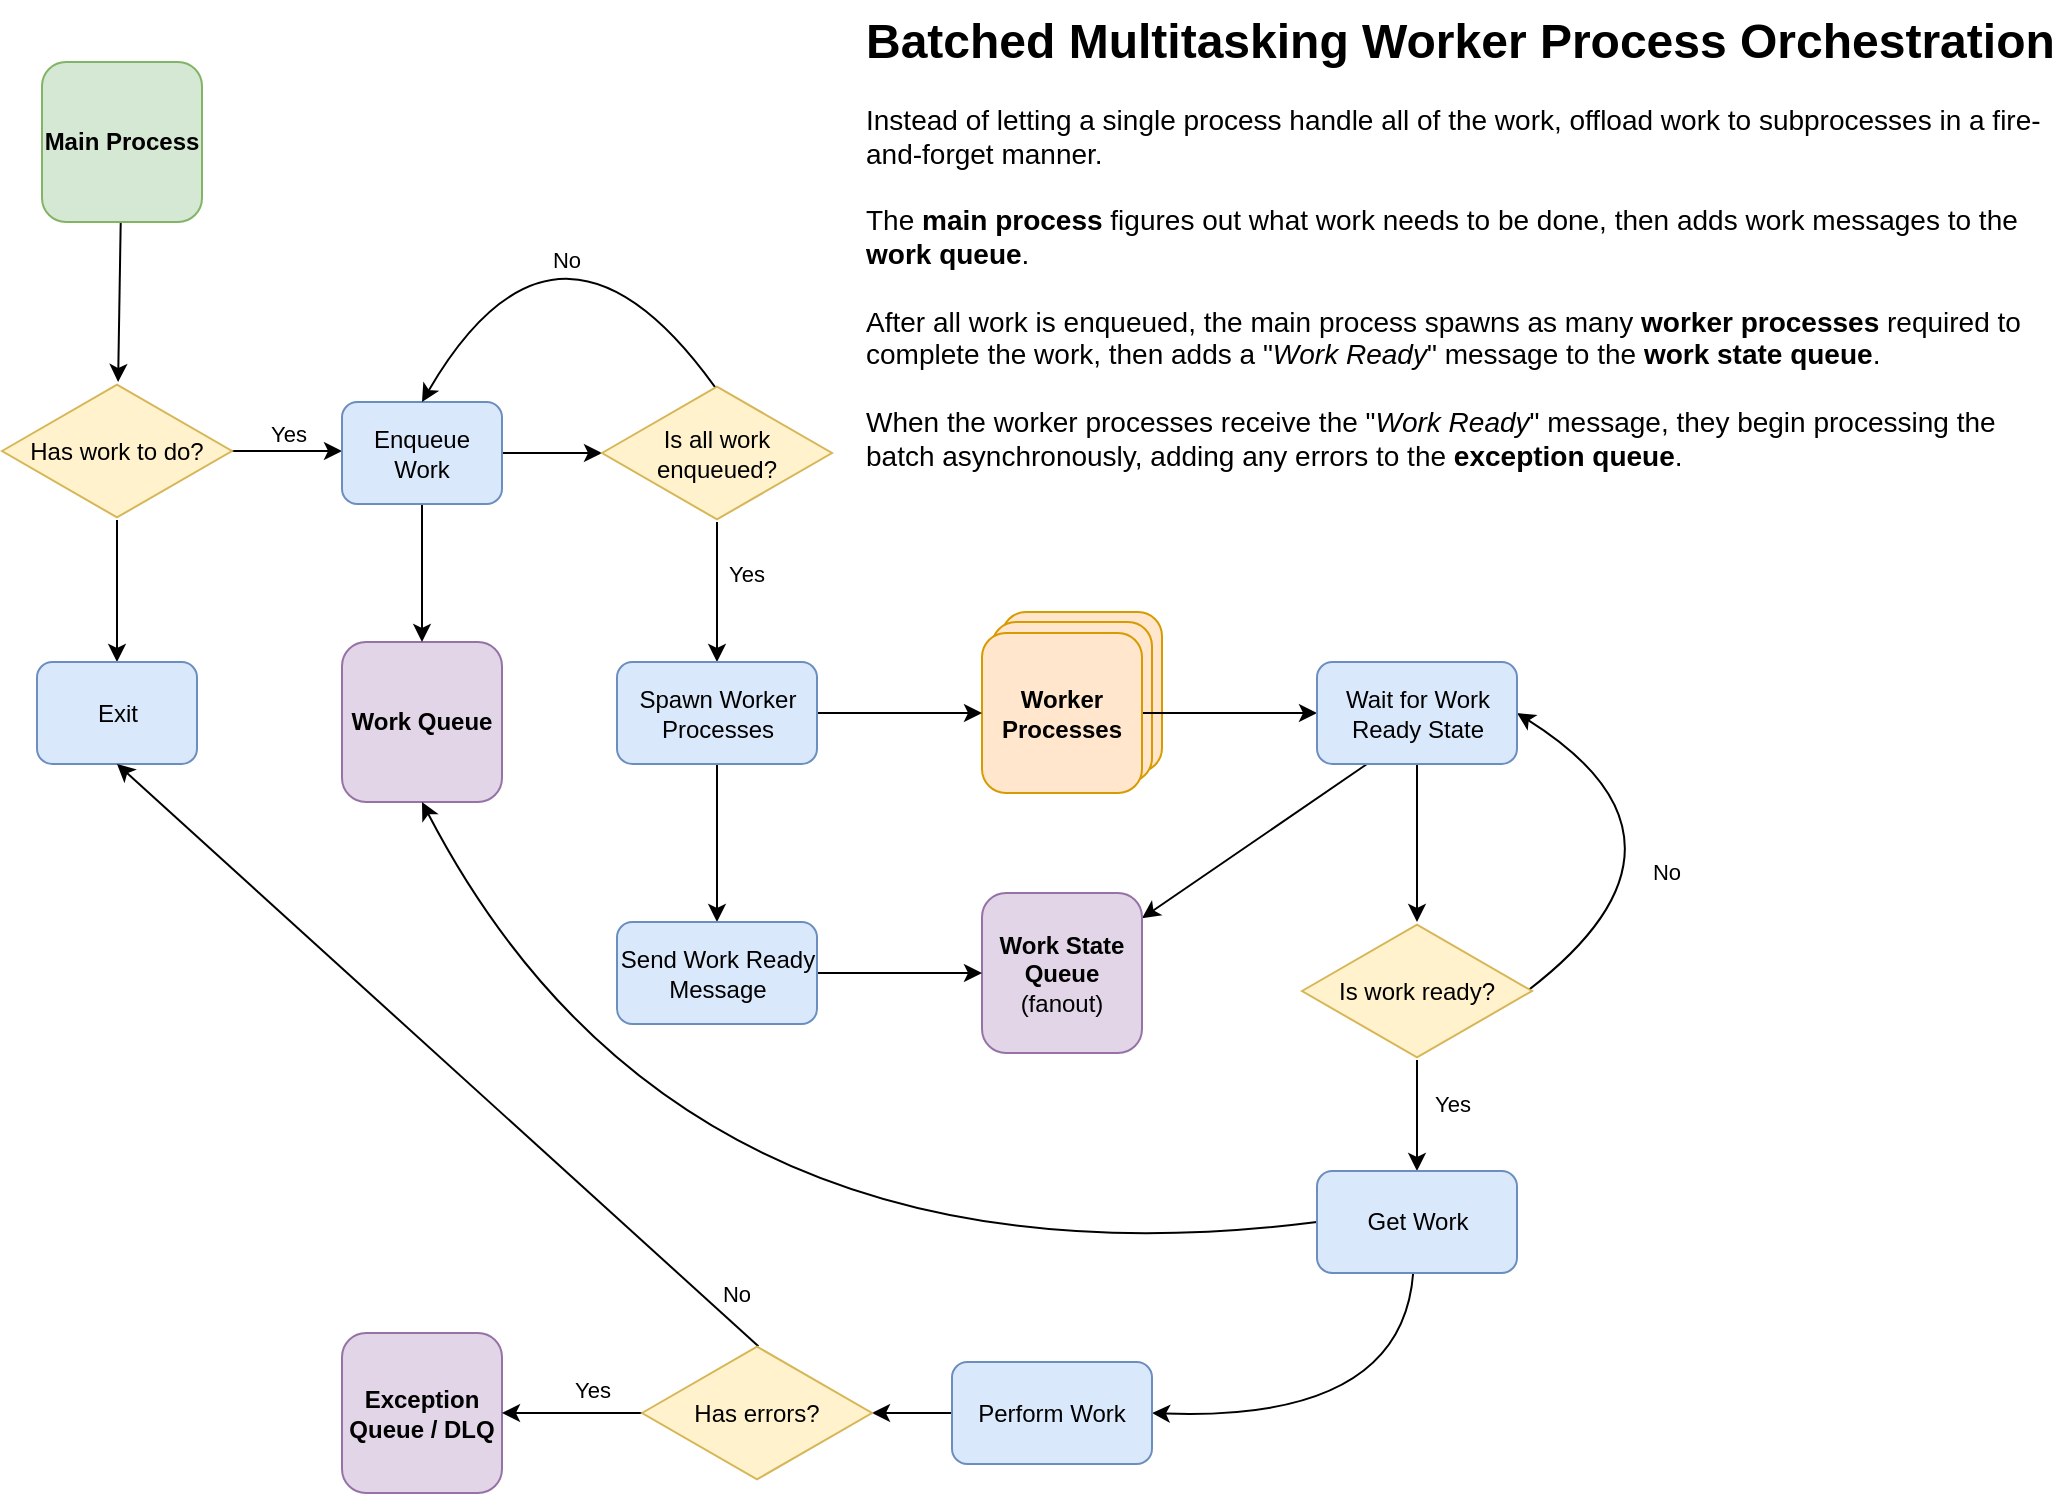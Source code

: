 <mxfile>
    <diagram id="0RVZqfd-cHSUGo0jd5cb" name="Page-1">
        <mxGraphModel dx="640" dy="474" grid="1" gridSize="10" guides="1" tooltips="1" connect="1" arrows="1" fold="1" page="1" pageScale="1" pageWidth="1100" pageHeight="850" math="0" shadow="0">
            <root>
                <mxCell id="0"/>
                <mxCell id="1" parent="0"/>
                <mxCell id="13" value="" style="edgeStyle=none;html=1;" edge="1" parent="1" source="2" target="12">
                    <mxGeometry relative="1" as="geometry"/>
                </mxCell>
                <mxCell id="2" value="Main Process" style="whiteSpace=wrap;html=1;aspect=fixed;fontStyle=1;fillColor=#d5e8d4;strokeColor=#82b366;rounded=1;" vertex="1" parent="1">
                    <mxGeometry x="80" y="40" width="80" height="80" as="geometry"/>
                </mxCell>
                <mxCell id="3" value="Forked Process" style="whiteSpace=wrap;html=1;aspect=fixed;fillColor=#ffe6cc;strokeColor=#d79b00;rounded=1;" vertex="1" parent="1">
                    <mxGeometry x="560" y="315" width="80" height="80" as="geometry"/>
                </mxCell>
                <mxCell id="4" value="Forked Process" style="whiteSpace=wrap;html=1;aspect=fixed;fillColor=#ffe6cc;strokeColor=#d79b00;rounded=1;" vertex="1" parent="1">
                    <mxGeometry x="555" y="320" width="80" height="80" as="geometry"/>
                </mxCell>
                <mxCell id="33" value="" style="edgeStyle=none;html=1;exitX=0.25;exitY=1;exitDx=0;exitDy=0;" edge="1" parent="1" source="45" target="8">
                    <mxGeometry relative="1" as="geometry"/>
                </mxCell>
                <mxCell id="47" value="" style="edgeStyle=none;html=1;" edge="1" parent="1" source="5" target="45">
                    <mxGeometry relative="1" as="geometry"/>
                </mxCell>
                <mxCell id="5" value="Worker Processes" style="whiteSpace=wrap;html=1;aspect=fixed;fontStyle=1;fillColor=#ffe6cc;strokeColor=#d79b00;rounded=1;glass=0;" vertex="1" parent="1">
                    <mxGeometry x="550" y="325.5" width="80" height="80" as="geometry"/>
                </mxCell>
                <mxCell id="7" value="Work Queue" style="whiteSpace=wrap;html=1;aspect=fixed;fontStyle=1;fillColor=#e1d5e7;strokeColor=#9673a6;rounded=1;" vertex="1" parent="1">
                    <mxGeometry x="230" y="330" width="80" height="80" as="geometry"/>
                </mxCell>
                <mxCell id="8" value="Work State Queue&lt;br&gt;&lt;span style=&quot;font-weight: normal;&quot;&gt;(fanout)&lt;/span&gt;" style="whiteSpace=wrap;html=1;aspect=fixed;fontStyle=1;fillColor=#e1d5e7;strokeColor=#9673a6;rounded=1;" vertex="1" parent="1">
                    <mxGeometry x="550" y="455.5" width="80" height="80" as="geometry"/>
                </mxCell>
                <mxCell id="9" value="Exception Queue / DLQ" style="whiteSpace=wrap;html=1;aspect=fixed;fontStyle=1;fillColor=#e1d5e7;strokeColor=#9673a6;rounded=1;" vertex="1" parent="1">
                    <mxGeometry x="230" y="675.5" width="80" height="80" as="geometry"/>
                </mxCell>
                <mxCell id="14" value="Yes" style="edgeStyle=none;html=1;labelPosition=center;verticalLabelPosition=top;align=center;verticalAlign=bottom;" edge="1" parent="1" source="12">
                    <mxGeometry relative="1" as="geometry">
                        <mxPoint x="230" y="234.5" as="targetPoint"/>
                    </mxGeometry>
                </mxCell>
                <mxCell id="19" value="" style="edgeStyle=none;html=1;" edge="1" parent="1" source="12" target="18">
                    <mxGeometry relative="1" as="geometry"/>
                </mxCell>
                <mxCell id="12" value="Has work to do?" style="html=1;whiteSpace=wrap;aspect=fixed;shape=isoRectangle;fillColor=#fff2cc;strokeColor=#d6b656;" vertex="1" parent="1">
                    <mxGeometry x="60" y="200" width="115" height="69" as="geometry"/>
                </mxCell>
                <mxCell id="17" style="edgeStyle=none;html=1;exitX=0.5;exitY=1;exitDx=0;exitDy=0;entryX=0.5;entryY=0;entryDx=0;entryDy=0;" edge="1" parent="1" source="16" target="7">
                    <mxGeometry relative="1" as="geometry"/>
                </mxCell>
                <mxCell id="22" value="" style="edgeStyle=none;html=1;" edge="1" parent="1" source="16" target="21">
                    <mxGeometry relative="1" as="geometry"/>
                </mxCell>
                <mxCell id="16" value="Enqueue Work" style="rounded=1;whiteSpace=wrap;html=1;fillColor=#dae8fc;strokeColor=#6c8ebf;" vertex="1" parent="1">
                    <mxGeometry x="230" y="210" width="80" height="51" as="geometry"/>
                </mxCell>
                <mxCell id="18" value="Exit" style="rounded=1;whiteSpace=wrap;html=1;fillColor=#dae8fc;strokeColor=#6c8ebf;" vertex="1" parent="1">
                    <mxGeometry x="77.5" y="340" width="80" height="51" as="geometry"/>
                </mxCell>
                <mxCell id="24" value="" style="edgeStyle=none;html=1;" edge="1" parent="1" source="21" target="23">
                    <mxGeometry relative="1" as="geometry"/>
                </mxCell>
                <mxCell id="25" value="Yes" style="edgeLabel;html=1;align=center;verticalAlign=bottom;resizable=0;points=[];labelPosition=center;verticalLabelPosition=top;" vertex="1" connectable="0" parent="24">
                    <mxGeometry x="-0.495" y="-3" relative="1" as="geometry">
                        <mxPoint x="17" y="17" as="offset"/>
                    </mxGeometry>
                </mxCell>
                <mxCell id="27" style="edgeStyle=none;html=1;entryX=0.5;entryY=0;entryDx=0;entryDy=0;rounded=0;curved=1;exitX=0.533;exitY=0.121;exitDx=0;exitDy=0;exitPerimeter=0;labelPosition=left;verticalLabelPosition=top;align=right;verticalAlign=bottom;" edge="1" parent="1" source="21" target="16">
                    <mxGeometry relative="1" as="geometry">
                        <Array as="points">
                            <mxPoint x="340" y="90"/>
                        </Array>
                    </mxGeometry>
                </mxCell>
                <mxCell id="28" value="No" style="edgeLabel;html=1;align=center;verticalAlign=middle;resizable=0;points=[];" vertex="1" connectable="0" parent="27">
                    <mxGeometry x="-0.445" y="28" relative="1" as="geometry">
                        <mxPoint x="-12" y="-21" as="offset"/>
                    </mxGeometry>
                </mxCell>
                <mxCell id="21" value="Is all work enqueued?" style="html=1;whiteSpace=wrap;aspect=fixed;shape=isoRectangle;fillColor=#fff2cc;strokeColor=#d6b656;" vertex="1" parent="1">
                    <mxGeometry x="360" y="201" width="115" height="69" as="geometry"/>
                </mxCell>
                <mxCell id="29" value="" style="edgeStyle=none;html=1;" edge="1" parent="1" source="23" target="26">
                    <mxGeometry relative="1" as="geometry"/>
                </mxCell>
                <mxCell id="30" value="" style="edgeStyle=none;html=1;" edge="1" parent="1" source="23" target="5">
                    <mxGeometry relative="1" as="geometry"/>
                </mxCell>
                <mxCell id="23" value="Spawn Worker Processes" style="rounded=1;whiteSpace=wrap;html=1;fillColor=#dae8fc;strokeColor=#6c8ebf;" vertex="1" parent="1">
                    <mxGeometry x="367.5" y="340" width="100" height="51" as="geometry"/>
                </mxCell>
                <mxCell id="32" value="" style="edgeStyle=none;html=1;" edge="1" parent="1" source="26" target="8">
                    <mxGeometry relative="1" as="geometry"/>
                </mxCell>
                <mxCell id="26" value="Send Work Ready Message" style="rounded=1;whiteSpace=wrap;html=1;fillColor=#dae8fc;strokeColor=#6c8ebf;" vertex="1" parent="1">
                    <mxGeometry x="367.5" y="470" width="100" height="51" as="geometry"/>
                </mxCell>
                <mxCell id="39" value="" style="edgeStyle=none;html=1;" edge="1" parent="1" source="36" target="38">
                    <mxGeometry relative="1" as="geometry"/>
                </mxCell>
                <mxCell id="40" value="Yes" style="edgeLabel;html=1;align=center;verticalAlign=middle;resizable=0;points=[];" vertex="1" connectable="0" parent="39">
                    <mxGeometry x="-0.279" y="2" relative="1" as="geometry">
                        <mxPoint x="15" y="2" as="offset"/>
                    </mxGeometry>
                </mxCell>
                <mxCell id="44" style="edgeStyle=none;html=1;entryX=1;entryY=0.5;entryDx=0;entryDy=0;exitX=0.981;exitY=0.498;exitDx=0;exitDy=0;exitPerimeter=0;rounded=0;curved=1;" edge="1" parent="1" source="36" target="45">
                    <mxGeometry relative="1" as="geometry">
                        <mxPoint x="890" y="365.5" as="targetPoint"/>
                        <Array as="points">
                            <mxPoint x="920" y="430"/>
                        </Array>
                    </mxGeometry>
                </mxCell>
                <mxCell id="46" value="No" style="edgeLabel;html=1;align=center;verticalAlign=middle;resizable=0;points=[];" vertex="1" connectable="0" parent="44">
                    <mxGeometry x="-0.33" y="1" relative="1" as="geometry">
                        <mxPoint x="5" y="-9" as="offset"/>
                    </mxGeometry>
                </mxCell>
                <mxCell id="36" value="Is work ready?" style="html=1;whiteSpace=wrap;aspect=fixed;shape=isoRectangle;fillColor=#fff2cc;strokeColor=#d6b656;" vertex="1" parent="1">
                    <mxGeometry x="710" y="470" width="115" height="69" as="geometry"/>
                </mxCell>
                <mxCell id="50" style="edgeStyle=none;html=1;exitX=0;exitY=0.5;exitDx=0;exitDy=0;entryX=0.5;entryY=1;entryDx=0;entryDy=0;rounded=0;curved=1;" edge="1" parent="1" source="38" target="7">
                    <mxGeometry relative="1" as="geometry">
                        <Array as="points">
                            <mxPoint x="400" y="660"/>
                        </Array>
                    </mxGeometry>
                </mxCell>
                <mxCell id="52" value="" style="edgeStyle=none;html=1;rounded=0;curved=1;entryX=1;entryY=0.5;entryDx=0;entryDy=0;" edge="1" parent="1" source="38" target="51">
                    <mxGeometry relative="1" as="geometry">
                        <Array as="points">
                            <mxPoint x="760" y="720"/>
                        </Array>
                    </mxGeometry>
                </mxCell>
                <mxCell id="38" value="Get Work" style="rounded=1;whiteSpace=wrap;html=1;fillColor=#dae8fc;strokeColor=#6c8ebf;" vertex="1" parent="1">
                    <mxGeometry x="717.5" y="594.5" width="100" height="51" as="geometry"/>
                </mxCell>
                <mxCell id="48" value="" style="edgeStyle=none;html=1;" edge="1" parent="1" source="45" target="36">
                    <mxGeometry relative="1" as="geometry"/>
                </mxCell>
                <mxCell id="45" value="Wait for Work Ready State" style="rounded=1;whiteSpace=wrap;html=1;fillColor=#dae8fc;strokeColor=#6c8ebf;" vertex="1" parent="1">
                    <mxGeometry x="717.5" y="340" width="100" height="51" as="geometry"/>
                </mxCell>
                <mxCell id="54" value="" style="edgeStyle=none;html=1;" edge="1" parent="1" source="51" target="53">
                    <mxGeometry relative="1" as="geometry"/>
                </mxCell>
                <mxCell id="51" value="Perform Work" style="rounded=1;whiteSpace=wrap;html=1;fillColor=#dae8fc;strokeColor=#6c8ebf;" vertex="1" parent="1">
                    <mxGeometry x="535" y="690" width="100" height="51" as="geometry"/>
                </mxCell>
                <mxCell id="55" style="edgeStyle=none;html=1;entryX=1;entryY=0.5;entryDx=0;entryDy=0;" edge="1" parent="1" source="53" target="9">
                    <mxGeometry relative="1" as="geometry"/>
                </mxCell>
                <mxCell id="56" value="Yes" style="edgeLabel;html=1;align=center;verticalAlign=middle;resizable=0;points=[];" vertex="1" connectable="0" parent="55">
                    <mxGeometry x="0.101" y="-4" relative="1" as="geometry">
                        <mxPoint x="13" y="-8" as="offset"/>
                    </mxGeometry>
                </mxCell>
                <mxCell id="57" style="edgeStyle=none;html=1;entryX=0.5;entryY=1;entryDx=0;entryDy=0;exitX=0.506;exitY=0.016;exitDx=0;exitDy=0;exitPerimeter=0;" edge="1" parent="1" source="53" target="18">
                    <mxGeometry relative="1" as="geometry"/>
                </mxCell>
                <mxCell id="58" value="No" style="edgeLabel;html=1;align=center;verticalAlign=middle;resizable=0;points=[];" vertex="1" connectable="0" parent="57">
                    <mxGeometry x="-0.044" y="3" relative="1" as="geometry">
                        <mxPoint x="144" y="111" as="offset"/>
                    </mxGeometry>
                </mxCell>
                <mxCell id="53" value="Has errors?" style="html=1;whiteSpace=wrap;aspect=fixed;shape=isoRectangle;fillColor=#fff2cc;strokeColor=#d6b656;" vertex="1" parent="1">
                    <mxGeometry x="380" y="681" width="115" height="69" as="geometry"/>
                </mxCell>
                <mxCell id="59" value="&lt;h1 style=&quot;margin-top: 0px;&quot;&gt;Batched Multitasking Worker Process Orchestration&lt;/h1&gt;&lt;p&gt;&lt;font style=&quot;font-size: 14px;&quot;&gt;Instead of letting a single process handle all of the work, offload work to subprocesses in a fire-and-forget manner.&lt;br&gt;&lt;br&gt;The &lt;b&gt;main process&lt;/b&gt; figures out what work needs to be done, then adds work messages to the &lt;b&gt;work queue&lt;/b&gt;. &lt;br&gt;&lt;br&gt;After all work is enqueued, the main process spawns as many &lt;b&gt;worker processes&lt;/b&gt; required to complete the work, then adds a &quot;&lt;i&gt;Work Ready&lt;/i&gt;&quot; message to the &lt;b&gt;work state queue&lt;/b&gt;.&amp;nbsp;&lt;br&gt;&lt;br&gt;When the worker processes receive the &quot;&lt;i&gt;Work Ready&lt;/i&gt;&quot; message, they begin processing the batch asynchronously, adding any errors to the &lt;b&gt;exception queue&lt;/b&gt;.&amp;nbsp;&lt;/font&gt;&lt;/p&gt;" style="text;html=1;whiteSpace=wrap;overflow=hidden;rounded=0;" vertex="1" parent="1">
                    <mxGeometry x="490" y="9" width="600" height="301" as="geometry"/>
                </mxCell>
            </root>
        </mxGraphModel>
    </diagram>
</mxfile>